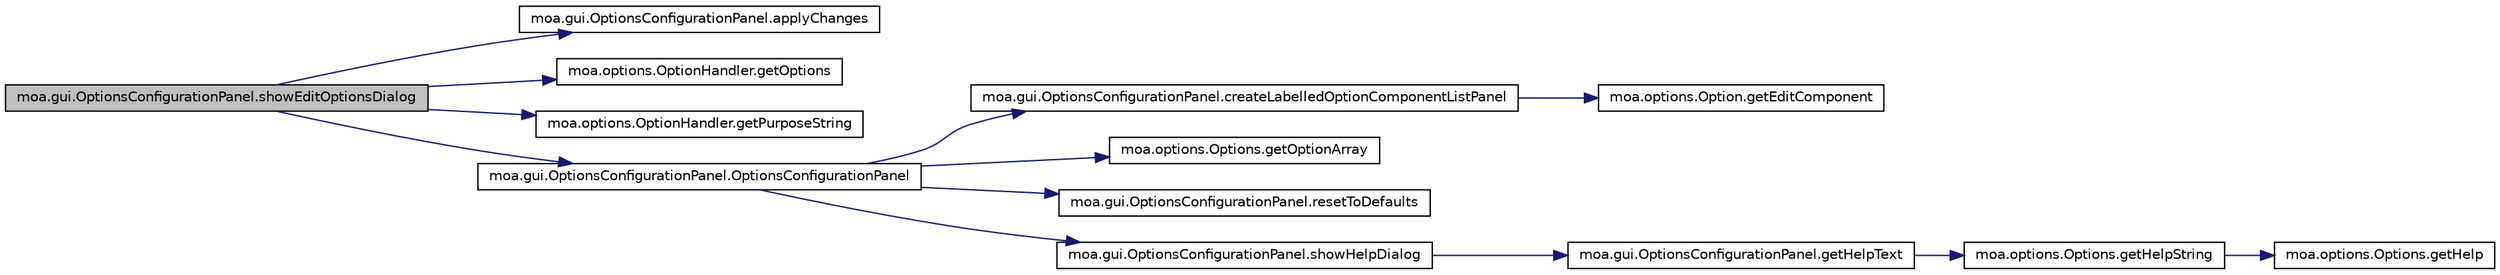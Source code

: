 digraph G
{
  edge [fontname="Helvetica",fontsize="10",labelfontname="Helvetica",labelfontsize="10"];
  node [fontname="Helvetica",fontsize="10",shape=record];
  rankdir=LR;
  Node1 [label="moa.gui.OptionsConfigurationPanel.showEditOptionsDialog",height=0.2,width=0.4,color="black", fillcolor="grey75", style="filled" fontcolor="black"];
  Node1 -> Node2 [color="midnightblue",fontsize="10",style="solid",fontname="Helvetica"];
  Node2 [label="moa.gui.OptionsConfigurationPanel.applyChanges",height=0.2,width=0.4,color="black", fillcolor="white", style="filled",URL="$classmoa_1_1gui_1_1OptionsConfigurationPanel.html#ab3fad3a31c7fb1f7b840c457cc2e7883"];
  Node1 -> Node3 [color="midnightblue",fontsize="10",style="solid",fontname="Helvetica"];
  Node3 [label="moa.options.OptionHandler.getOptions",height=0.2,width=0.4,color="black", fillcolor="white", style="filled",URL="$interfacemoa_1_1options_1_1OptionHandler.html#ad2b9997b96d775bee2b0b95a146f52ca",tooltip="Gets the options of this object."];
  Node1 -> Node4 [color="midnightblue",fontsize="10",style="solid",fontname="Helvetica"];
  Node4 [label="moa.options.OptionHandler.getPurposeString",height=0.2,width=0.4,color="black", fillcolor="white", style="filled",URL="$interfacemoa_1_1options_1_1OptionHandler.html#a46f4328b02118c30977f7ce07051c091",tooltip="Gets the purpose of this object."];
  Node1 -> Node5 [color="midnightblue",fontsize="10",style="solid",fontname="Helvetica"];
  Node5 [label="moa.gui.OptionsConfigurationPanel.OptionsConfigurationPanel",height=0.2,width=0.4,color="black", fillcolor="white", style="filled",URL="$classmoa_1_1gui_1_1OptionsConfigurationPanel.html#aaa4825510bd12e743976268ef6f06696"];
  Node5 -> Node6 [color="midnightblue",fontsize="10",style="solid",fontname="Helvetica"];
  Node6 [label="moa.gui.OptionsConfigurationPanel.createLabelledOptionComponentListPanel",height=0.2,width=0.4,color="black", fillcolor="white", style="filled",URL="$classmoa_1_1gui_1_1OptionsConfigurationPanel.html#aff42f25dcd3d16a2a57038f98cc67fb9"];
  Node6 -> Node7 [color="midnightblue",fontsize="10",style="solid",fontname="Helvetica"];
  Node7 [label="moa.options.Option.getEditComponent",height=0.2,width=0.4,color="black", fillcolor="white", style="filled",URL="$interfacemoa_1_1options_1_1Option.html#abaeed1a5f4a5e9c2c002121653324b35",tooltip="Gets the GUI component to edit."];
  Node5 -> Node8 [color="midnightblue",fontsize="10",style="solid",fontname="Helvetica"];
  Node8 [label="moa.options.Options.getOptionArray",height=0.2,width=0.4,color="black", fillcolor="white", style="filled",URL="$classmoa_1_1options_1_1Options.html#a1da7d9a7b328832823087bc1e1523593"];
  Node5 -> Node9 [color="midnightblue",fontsize="10",style="solid",fontname="Helvetica"];
  Node9 [label="moa.gui.OptionsConfigurationPanel.resetToDefaults",height=0.2,width=0.4,color="black", fillcolor="white", style="filled",URL="$classmoa_1_1gui_1_1OptionsConfigurationPanel.html#a60a6cd5339494be6368ba0bf7046d693"];
  Node5 -> Node10 [color="midnightblue",fontsize="10",style="solid",fontname="Helvetica"];
  Node10 [label="moa.gui.OptionsConfigurationPanel.showHelpDialog",height=0.2,width=0.4,color="black", fillcolor="white", style="filled",URL="$classmoa_1_1gui_1_1OptionsConfigurationPanel.html#abe41d95012b8856dd80ed100909d2f79"];
  Node10 -> Node11 [color="midnightblue",fontsize="10",style="solid",fontname="Helvetica"];
  Node11 [label="moa.gui.OptionsConfigurationPanel.getHelpText",height=0.2,width=0.4,color="black", fillcolor="white", style="filled",URL="$classmoa_1_1gui_1_1OptionsConfigurationPanel.html#a2cc7c9a7bba593687ecd836af8bb67f5"];
  Node11 -> Node12 [color="midnightblue",fontsize="10",style="solid",fontname="Helvetica"];
  Node12 [label="moa.options.Options.getHelpString",height=0.2,width=0.4,color="black", fillcolor="white", style="filled",URL="$classmoa_1_1options_1_1Options.html#a29c36bacd3a8191c031f6d3e0876b16c"];
  Node12 -> Node13 [color="midnightblue",fontsize="10",style="solid",fontname="Helvetica"];
  Node13 [label="moa.options.Options.getHelp",height=0.2,width=0.4,color="black", fillcolor="white", style="filled",URL="$classmoa_1_1options_1_1Options.html#a5c1bb7cded15ca5accac236f1d1a34bb"];
}
